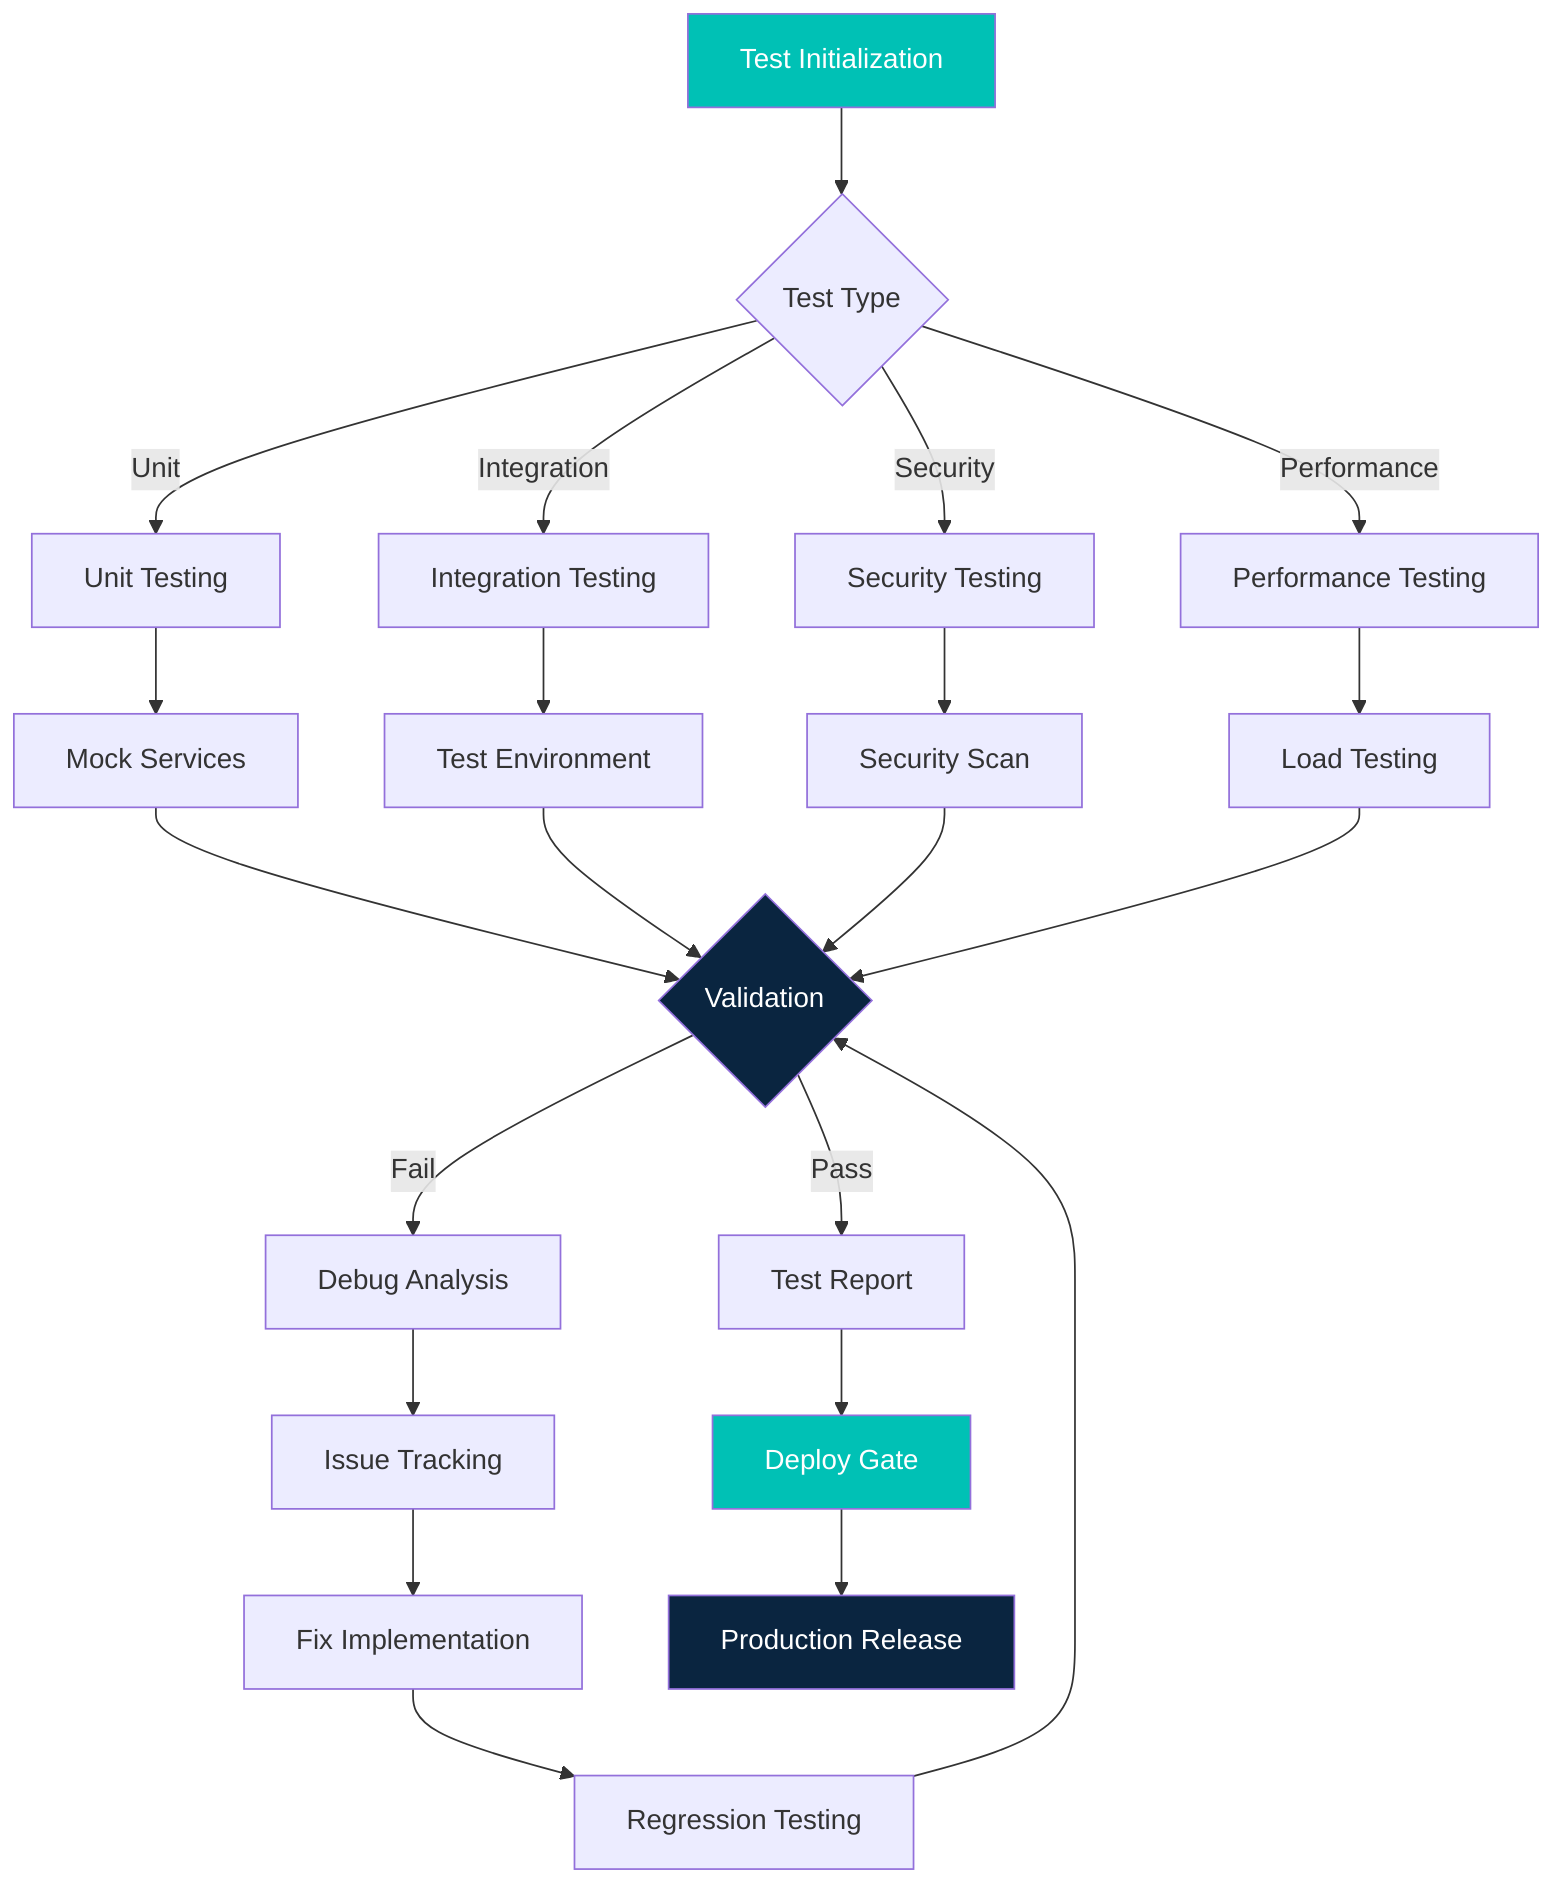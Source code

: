flowchart TD
    A[Test Initialization] --> B{Test Type}
    B -->|Unit| C[Unit Testing]
    B -->|Integration| D[Integration Testing]
    B -->|Security| E[Security Testing]
    B -->|Performance| F[Performance Testing]
    
    C --> G[Mock Services]
    D --> H[Test Environment]
    E --> I[Security Scan]
    F --> J[Load Testing]
    
    G --> K{Validation}
    H --> K
    I --> K
    J --> K
    
    K -->|Pass| L[Test Report]
    K -->|Fail| M[Debug Analysis]
    
    M --> N[Issue Tracking]
    N --> O[Fix Implementation]
    O --> P[Regression Testing]
    P --> K
    
    L --> Q[Deploy Gate]
    Q --> R[Production Release]
    
    style A fill:#00C1B5,color:white
    style K fill:#0A2540,color:white
    style Q fill:#00C1B5,color:white
    style R fill:#0A2540,color:white